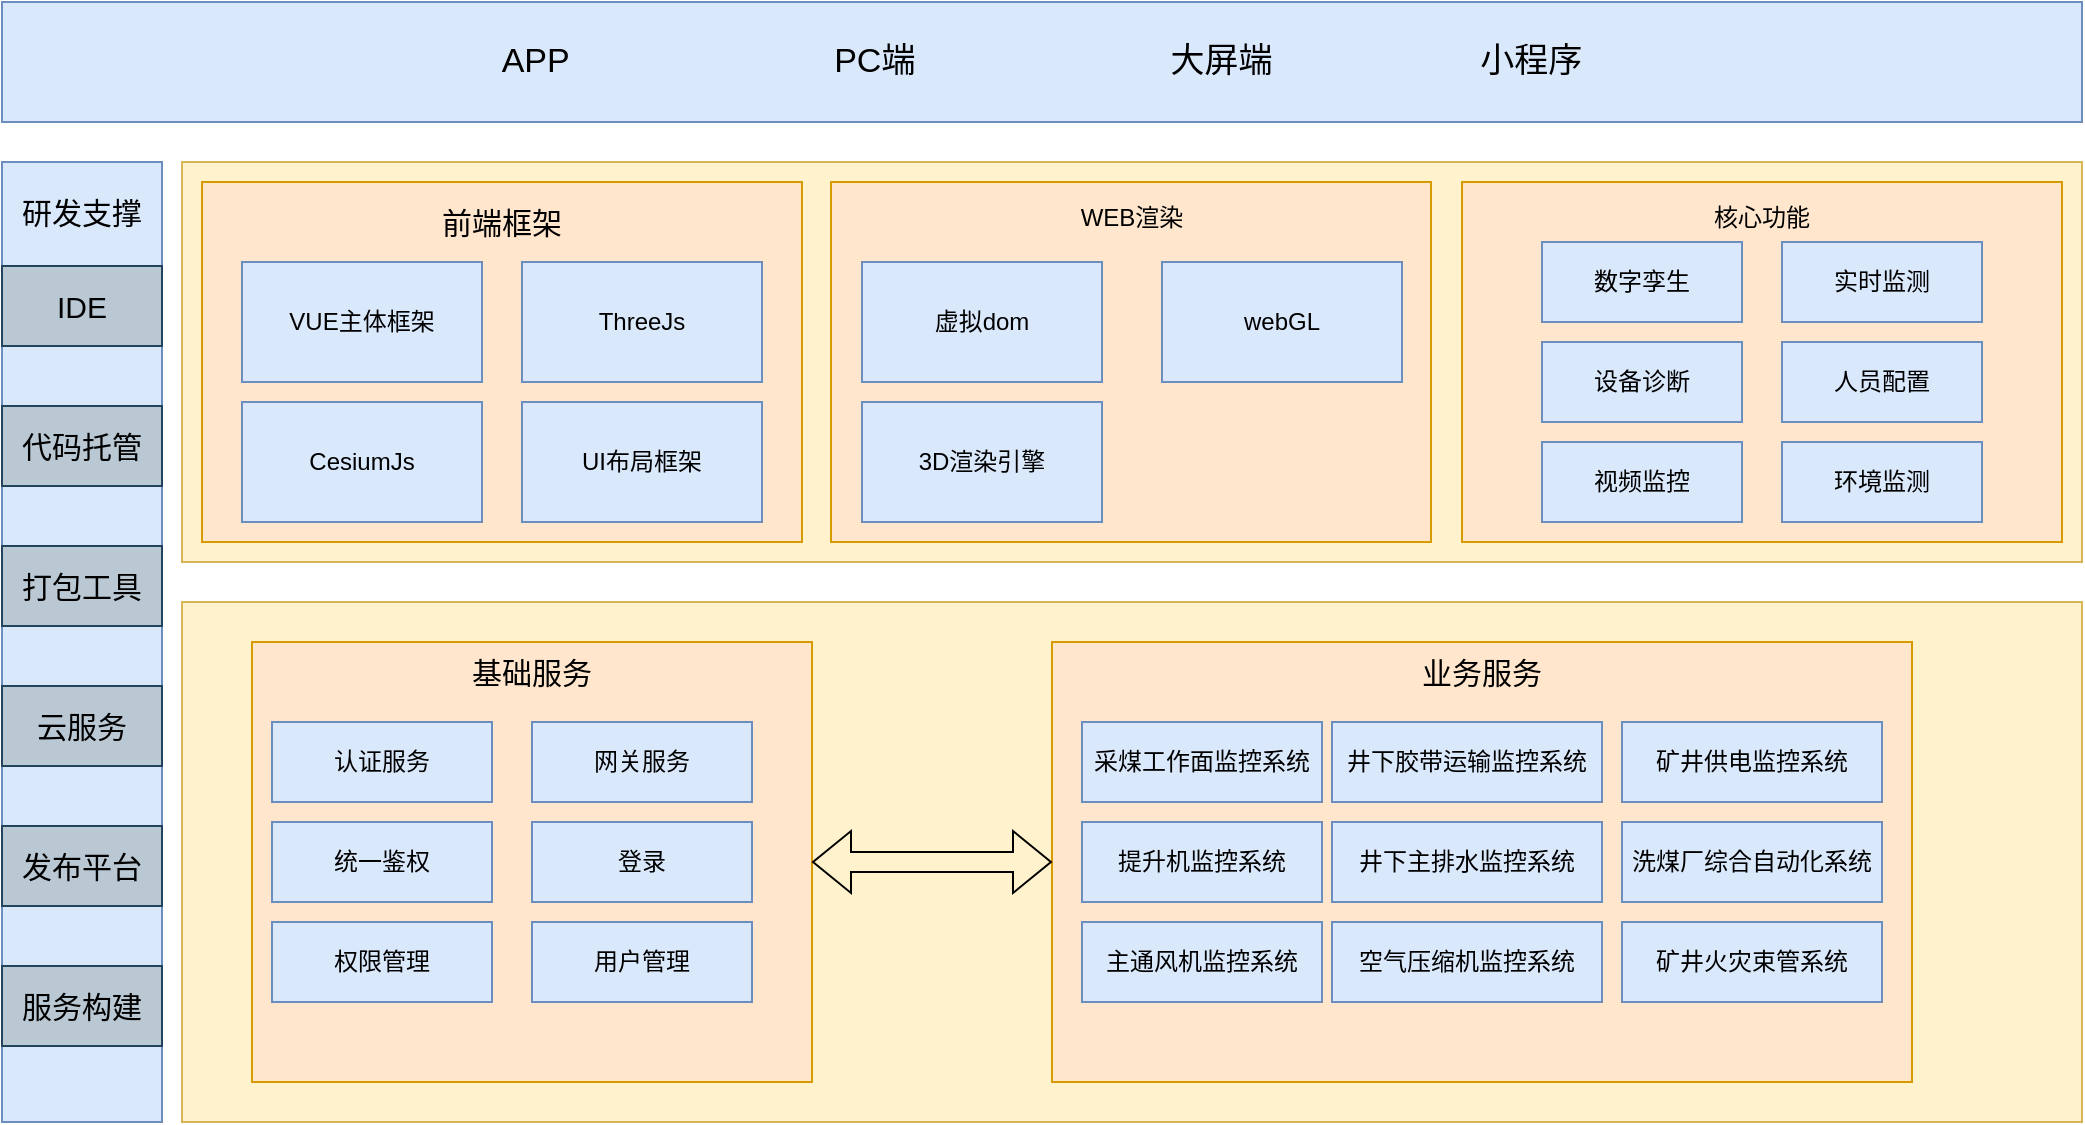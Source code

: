 <mxfile version="14.2.9" type="github">
  <diagram id="1ZMMFP3wp1smdIegKtur" name="第 1 页">
    <mxGraphModel dx="1422" dy="762" grid="1" gridSize="10" guides="1" tooltips="1" connect="1" arrows="1" fold="1" page="1" pageScale="1" pageWidth="1169" pageHeight="827" math="0" shadow="0">
      <root>
        <mxCell id="0" />
        <mxCell id="1" parent="0" />
        <mxCell id="P9qZZVhZvnal0ByJxzK0-2" value="" style="whiteSpace=wrap;html=1;rounded=0;strokeColor=#d6b656;fillColor=#fff2cc;spacingBottom=150;" vertex="1" parent="1">
          <mxGeometry x="110" y="130" width="950" height="200" as="geometry" />
        </mxCell>
        <mxCell id="P9qZZVhZvnal0ByJxzK0-8" value="前端框架" style="rounded=0;whiteSpace=wrap;html=1;fillColor=#ffe6cc;strokeColor=#d79b00;spacingBottom=140;fontSize=15;" vertex="1" parent="1">
          <mxGeometry x="120" y="140" width="300" height="180" as="geometry" />
        </mxCell>
        <mxCell id="P9qZZVhZvnal0ByJxzK0-1" value="&lt;span style=&quot;font-size: 17px&quot;&gt;APP&amp;nbsp; &amp;nbsp; &amp;nbsp; &amp;nbsp; &amp;nbsp; &amp;nbsp; &amp;nbsp; &amp;nbsp; &amp;nbsp; &amp;nbsp; &amp;nbsp; &amp;nbsp; &amp;nbsp; &amp;nbsp; PC端&amp;nbsp; &amp;nbsp; &amp;nbsp; &amp;nbsp; &amp;nbsp; &amp;nbsp; &amp;nbsp; &amp;nbsp; &amp;nbsp; &amp;nbsp; &amp;nbsp; &amp;nbsp; &amp;nbsp; &amp;nbsp;大屏端&amp;nbsp; &amp;nbsp; &amp;nbsp; &amp;nbsp; &amp;nbsp; &amp;nbsp; &amp;nbsp; &amp;nbsp; &amp;nbsp; &amp;nbsp; &amp;nbsp; 小程序&lt;/span&gt;" style="rounded=0;whiteSpace=wrap;html=1;fillColor=#dae8fc;strokeColor=#6c8ebf;" vertex="1" parent="1">
          <mxGeometry x="20" y="50" width="1040" height="60" as="geometry" />
        </mxCell>
        <mxCell id="P9qZZVhZvnal0ByJxzK0-4" value="VUE主体框架" style="rounded=0;whiteSpace=wrap;html=1;fillColor=#dae8fc;strokeColor=#6c8ebf;" vertex="1" parent="1">
          <mxGeometry x="140" y="180" width="120" height="60" as="geometry" />
        </mxCell>
        <mxCell id="P9qZZVhZvnal0ByJxzK0-5" value="ThreeJs" style="rounded=0;whiteSpace=wrap;html=1;fillColor=#dae8fc;strokeColor=#6c8ebf;" vertex="1" parent="1">
          <mxGeometry x="280" y="180" width="120" height="60" as="geometry" />
        </mxCell>
        <mxCell id="P9qZZVhZvnal0ByJxzK0-6" value="CesiumJs" style="rounded=0;whiteSpace=wrap;html=1;fillColor=#dae8fc;strokeColor=#6c8ebf;" vertex="1" parent="1">
          <mxGeometry x="140" y="250" width="120" height="60" as="geometry" />
        </mxCell>
        <mxCell id="P9qZZVhZvnal0ByJxzK0-7" value="UI布局框架" style="rounded=0;whiteSpace=wrap;html=1;fillColor=#dae8fc;strokeColor=#6c8ebf;" vertex="1" parent="1">
          <mxGeometry x="280" y="250" width="120" height="60" as="geometry" />
        </mxCell>
        <mxCell id="P9qZZVhZvnal0ByJxzK0-9" value="WEB渲染" style="rounded=0;whiteSpace=wrap;html=1;fillColor=#ffe6cc;strokeColor=#d79b00;spacingBottom=145;" vertex="1" parent="1">
          <mxGeometry x="434.5" y="140" width="300" height="180" as="geometry" />
        </mxCell>
        <mxCell id="P9qZZVhZvnal0ByJxzK0-10" value="虚拟dom" style="rounded=0;whiteSpace=wrap;html=1;fillColor=#dae8fc;strokeColor=#6c8ebf;" vertex="1" parent="1">
          <mxGeometry x="450" y="180" width="120" height="60" as="geometry" />
        </mxCell>
        <mxCell id="P9qZZVhZvnal0ByJxzK0-11" value="webGL" style="rounded=0;whiteSpace=wrap;html=1;fillColor=#dae8fc;strokeColor=#6c8ebf;" vertex="1" parent="1">
          <mxGeometry x="600" y="180" width="120" height="60" as="geometry" />
        </mxCell>
        <mxCell id="P9qZZVhZvnal0ByJxzK0-12" value="3D渲染引擎" style="rounded=0;whiteSpace=wrap;html=1;fillColor=#dae8fc;strokeColor=#6c8ebf;" vertex="1" parent="1">
          <mxGeometry x="450" y="250" width="120" height="60" as="geometry" />
        </mxCell>
        <mxCell id="P9qZZVhZvnal0ByJxzK0-13" value="核心功能" style="rounded=0;whiteSpace=wrap;html=1;fillColor=#ffe6cc;strokeColor=#d79b00;spacingBottom=145;" vertex="1" parent="1">
          <mxGeometry x="750" y="140" width="300" height="180" as="geometry" />
        </mxCell>
        <mxCell id="P9qZZVhZvnal0ByJxzK0-14" value="数字孪生" style="rounded=0;whiteSpace=wrap;html=1;fillColor=#dae8fc;strokeColor=#6c8ebf;" vertex="1" parent="1">
          <mxGeometry x="790" y="170" width="100" height="40" as="geometry" />
        </mxCell>
        <mxCell id="P9qZZVhZvnal0ByJxzK0-15" value="实时监测" style="rounded=0;whiteSpace=wrap;html=1;fillColor=#dae8fc;strokeColor=#6c8ebf;" vertex="1" parent="1">
          <mxGeometry x="910" y="170" width="100" height="40" as="geometry" />
        </mxCell>
        <mxCell id="P9qZZVhZvnal0ByJxzK0-16" value="设备诊断" style="rounded=0;whiteSpace=wrap;html=1;fillColor=#dae8fc;strokeColor=#6c8ebf;" vertex="1" parent="1">
          <mxGeometry x="790" y="220" width="100" height="40" as="geometry" />
        </mxCell>
        <mxCell id="P9qZZVhZvnal0ByJxzK0-17" value="人员配置" style="rounded=0;whiteSpace=wrap;html=1;fillColor=#dae8fc;strokeColor=#6c8ebf;" vertex="1" parent="1">
          <mxGeometry x="910" y="220" width="100" height="40" as="geometry" />
        </mxCell>
        <mxCell id="P9qZZVhZvnal0ByJxzK0-18" value="视频监控" style="rounded=0;whiteSpace=wrap;html=1;fillColor=#dae8fc;strokeColor=#6c8ebf;" vertex="1" parent="1">
          <mxGeometry x="790" y="270" width="100" height="40" as="geometry" />
        </mxCell>
        <mxCell id="P9qZZVhZvnal0ByJxzK0-19" value="环境监测" style="rounded=0;whiteSpace=wrap;html=1;fillColor=#dae8fc;strokeColor=#6c8ebf;" vertex="1" parent="1">
          <mxGeometry x="910" y="270" width="100" height="40" as="geometry" />
        </mxCell>
        <mxCell id="P9qZZVhZvnal0ByJxzK0-20" value="" style="whiteSpace=wrap;html=1;rounded=0;strokeColor=#d6b656;fillColor=#fff2cc;spacingBottom=150;" vertex="1" parent="1">
          <mxGeometry x="110" y="350" width="950" height="260" as="geometry" />
        </mxCell>
        <mxCell id="P9qZZVhZvnal0ByJxzK0-22" value="基础服务" style="rounded=0;whiteSpace=wrap;html=1;fontSize=15;fillColor=#ffe6cc;strokeColor=#d79b00;spacingBottom=190;" vertex="1" parent="1">
          <mxGeometry x="145" y="370" width="280" height="220" as="geometry" />
        </mxCell>
        <mxCell id="P9qZZVhZvnal0ByJxzK0-23" value="认证服务" style="rounded=0;whiteSpace=wrap;html=1;fillColor=#dae8fc;strokeColor=#6c8ebf;" vertex="1" parent="1">
          <mxGeometry x="155" y="410" width="110" height="40" as="geometry" />
        </mxCell>
        <mxCell id="P9qZZVhZvnal0ByJxzK0-24" value="网关服务" style="rounded=0;whiteSpace=wrap;html=1;fillColor=#dae8fc;strokeColor=#6c8ebf;" vertex="1" parent="1">
          <mxGeometry x="285" y="410" width="110" height="40" as="geometry" />
        </mxCell>
        <mxCell id="P9qZZVhZvnal0ByJxzK0-25" value="统一鉴权" style="rounded=0;whiteSpace=wrap;html=1;fillColor=#dae8fc;strokeColor=#6c8ebf;" vertex="1" parent="1">
          <mxGeometry x="155" y="460" width="110" height="40" as="geometry" />
        </mxCell>
        <mxCell id="P9qZZVhZvnal0ByJxzK0-26" value="登录" style="rounded=0;whiteSpace=wrap;html=1;fillColor=#dae8fc;strokeColor=#6c8ebf;" vertex="1" parent="1">
          <mxGeometry x="285" y="460" width="110" height="40" as="geometry" />
        </mxCell>
        <mxCell id="P9qZZVhZvnal0ByJxzK0-27" value="权限管理" style="rounded=0;whiteSpace=wrap;html=1;fillColor=#dae8fc;strokeColor=#6c8ebf;" vertex="1" parent="1">
          <mxGeometry x="155" y="510" width="110" height="40" as="geometry" />
        </mxCell>
        <mxCell id="P9qZZVhZvnal0ByJxzK0-28" value="用户管理" style="rounded=0;whiteSpace=wrap;html=1;fillColor=#dae8fc;strokeColor=#6c8ebf;" vertex="1" parent="1">
          <mxGeometry x="285" y="510" width="110" height="40" as="geometry" />
        </mxCell>
        <mxCell id="P9qZZVhZvnal0ByJxzK0-29" value="业务服务" style="rounded=0;whiteSpace=wrap;html=1;fontSize=15;fillColor=#ffe6cc;strokeColor=#d79b00;spacingBottom=190;" vertex="1" parent="1">
          <mxGeometry x="545" y="370" width="430" height="220" as="geometry" />
        </mxCell>
        <mxCell id="P9qZZVhZvnal0ByJxzK0-30" value="采煤工作面监控系统" style="rounded=0;whiteSpace=wrap;html=1;fillColor=#dae8fc;strokeColor=#6c8ebf;" vertex="1" parent="1">
          <mxGeometry x="560" y="410" width="120" height="40" as="geometry" />
        </mxCell>
        <mxCell id="P9qZZVhZvnal0ByJxzK0-31" value="井下胶带运输监控系统" style="rounded=0;whiteSpace=wrap;html=1;fillColor=#dae8fc;strokeColor=#6c8ebf;" vertex="1" parent="1">
          <mxGeometry x="685" y="410" width="135" height="40" as="geometry" />
        </mxCell>
        <mxCell id="P9qZZVhZvnal0ByJxzK0-32" value="提升机监控系统" style="rounded=0;whiteSpace=wrap;html=1;fillColor=#dae8fc;strokeColor=#6c8ebf;" vertex="1" parent="1">
          <mxGeometry x="560" y="460" width="120" height="40" as="geometry" />
        </mxCell>
        <mxCell id="P9qZZVhZvnal0ByJxzK0-33" value="井下主排水监控系统" style="rounded=0;whiteSpace=wrap;html=1;fillColor=#dae8fc;strokeColor=#6c8ebf;" vertex="1" parent="1">
          <mxGeometry x="685" y="460" width="135" height="40" as="geometry" />
        </mxCell>
        <mxCell id="P9qZZVhZvnal0ByJxzK0-34" value="主通风机监控系统" style="rounded=0;whiteSpace=wrap;html=1;fillColor=#dae8fc;strokeColor=#6c8ebf;" vertex="1" parent="1">
          <mxGeometry x="560" y="510" width="120" height="40" as="geometry" />
        </mxCell>
        <mxCell id="P9qZZVhZvnal0ByJxzK0-35" value="空气压缩机监控系统" style="rounded=0;whiteSpace=wrap;html=1;fillColor=#dae8fc;strokeColor=#6c8ebf;" vertex="1" parent="1">
          <mxGeometry x="685" y="510" width="135" height="40" as="geometry" />
        </mxCell>
        <mxCell id="P9qZZVhZvnal0ByJxzK0-36" value="矿井供电监控系统" style="rounded=0;whiteSpace=wrap;html=1;fillColor=#dae8fc;strokeColor=#6c8ebf;" vertex="1" parent="1">
          <mxGeometry x="830" y="410" width="130" height="40" as="geometry" />
        </mxCell>
        <mxCell id="P9qZZVhZvnal0ByJxzK0-37" value="洗煤厂综合自动化系统" style="rounded=0;whiteSpace=wrap;html=1;fillColor=#dae8fc;strokeColor=#6c8ebf;" vertex="1" parent="1">
          <mxGeometry x="830" y="460" width="130" height="40" as="geometry" />
        </mxCell>
        <mxCell id="P9qZZVhZvnal0ByJxzK0-38" value="矿井火灾束管系统" style="rounded=0;whiteSpace=wrap;html=1;fillColor=#dae8fc;strokeColor=#6c8ebf;" vertex="1" parent="1">
          <mxGeometry x="830" y="510" width="130" height="40" as="geometry" />
        </mxCell>
        <mxCell id="P9qZZVhZvnal0ByJxzK0-40" value="" style="shape=flexArrow;endArrow=classic;startArrow=classic;html=1;fontSize=15;entryX=0;entryY=0.5;entryDx=0;entryDy=0;exitX=1;exitY=0.5;exitDx=0;exitDy=0;rounded=0;" edge="1" parent="1" source="P9qZZVhZvnal0ByJxzK0-22" target="P9qZZVhZvnal0ByJxzK0-29">
          <mxGeometry width="50" height="50" relative="1" as="geometry">
            <mxPoint x="455" y="520" as="sourcePoint" />
            <mxPoint x="505" y="470" as="targetPoint" />
          </mxGeometry>
        </mxCell>
        <mxCell id="P9qZZVhZvnal0ByJxzK0-49" value="研发支撑" style="rounded=0;whiteSpace=wrap;html=1;fontSize=15;fillColor=#dae8fc;strokeColor=#6c8ebf;spacingBottom=430;" vertex="1" parent="1">
          <mxGeometry x="20" y="130" width="80" height="480" as="geometry" />
        </mxCell>
        <mxCell id="P9qZZVhZvnal0ByJxzK0-50" value="IDE" style="rounded=0;whiteSpace=wrap;html=1;fontSize=15;fillColor=#bac8d3;strokeColor=#23445d;shadow=0;" vertex="1" parent="1">
          <mxGeometry x="20" y="182" width="80" height="40" as="geometry" />
        </mxCell>
        <mxCell id="P9qZZVhZvnal0ByJxzK0-51" value="代码托管" style="rounded=0;whiteSpace=wrap;html=1;fontSize=15;fillColor=#bac8d3;strokeColor=#23445d;" vertex="1" parent="1">
          <mxGeometry x="20" y="252" width="80" height="40" as="geometry" />
        </mxCell>
        <mxCell id="P9qZZVhZvnal0ByJxzK0-52" value="打包工具" style="rounded=0;whiteSpace=wrap;html=1;fontSize=15;fillColor=#bac8d3;strokeColor=#23445d;" vertex="1" parent="1">
          <mxGeometry x="20" y="322" width="80" height="40" as="geometry" />
        </mxCell>
        <mxCell id="P9qZZVhZvnal0ByJxzK0-53" value="云服务" style="rounded=0;whiteSpace=wrap;html=1;fontSize=15;fillColor=#bac8d3;strokeColor=#23445d;" vertex="1" parent="1">
          <mxGeometry x="20" y="392" width="80" height="40" as="geometry" />
        </mxCell>
        <mxCell id="P9qZZVhZvnal0ByJxzK0-54" value="发布平台" style="rounded=0;whiteSpace=wrap;html=1;fontSize=15;fillColor=#bac8d3;strokeColor=#23445d;" vertex="1" parent="1">
          <mxGeometry x="20" y="462" width="80" height="40" as="geometry" />
        </mxCell>
        <mxCell id="P9qZZVhZvnal0ByJxzK0-55" value="服务构建" style="rounded=0;whiteSpace=wrap;html=1;fontSize=15;fillColor=#bac8d3;strokeColor=#23445d;" vertex="1" parent="1">
          <mxGeometry x="20" y="532" width="80" height="40" as="geometry" />
        </mxCell>
      </root>
    </mxGraphModel>
  </diagram>
</mxfile>
